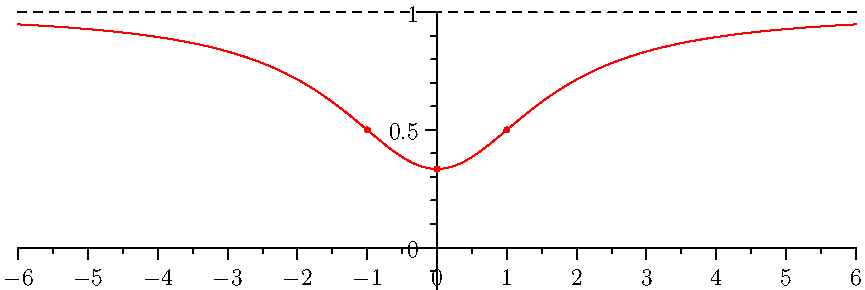 import graph;
size(72*6,72*2,IgnoreAspect);

real f(real x) { return (x^2+1)/(x^2+3); }
real ce = 0;
real le = ce-6;
real re = ce+6;
real as = 1;
real ip1 = -1;
real ext = 0;
real ip2 = 1;

draw(graph(f,le,re),red);
draw((le,as)--(re,as),dashed);

dot((ip1,f(ip1)),red);
//label("$x="+(string)ip1+"$",(ip1,f(ip1)),NE);
dot((ext,f(ext)),red);
//label("$x="+(string)ext+"$",(ext,f(ext)),S);
dot((ip2,f(ip2)),red);
//label("$x="+(string)ip2+"$",(ip2,f(ip2)),NW);

xaxis(RightTicks);
yaxis(LeftTicks);


